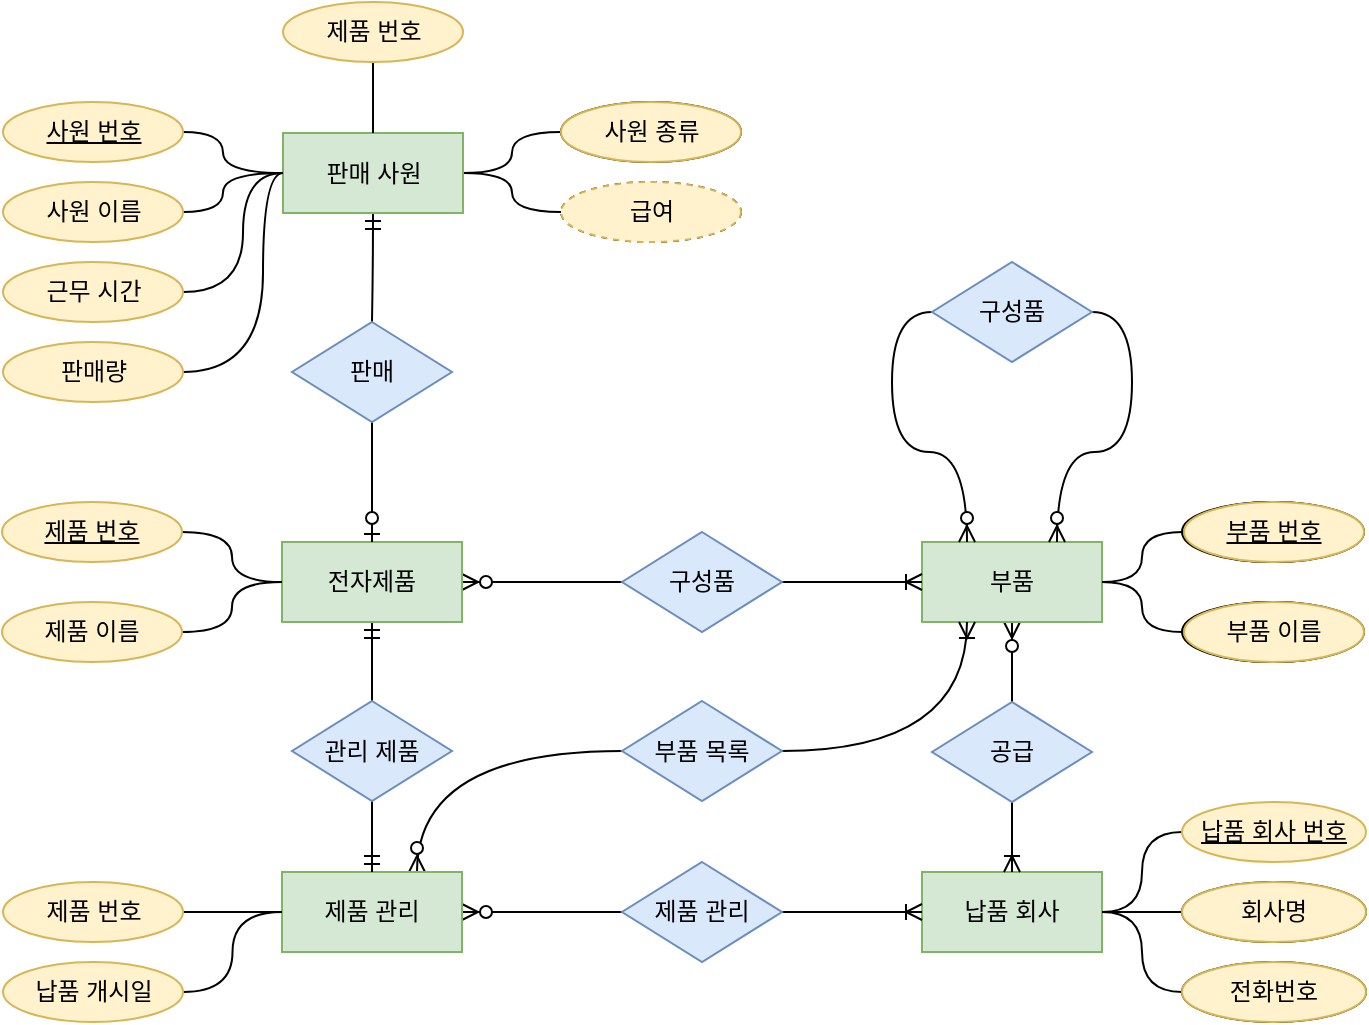<mxfile version="15.1.1" type="github">
  <diagram id="C5RBs43oDa-KdzZeNtuy" name="Page-1">
    <mxGraphModel dx="1313" dy="644" grid="1" gridSize="10" guides="1" tooltips="1" connect="1" arrows="1" fold="1" page="1" pageScale="1" pageWidth="827" pageHeight="1169" math="0" shadow="0">
      <root>
        <mxCell id="WIyWlLk6GJQsqaUBKTNV-0" />
        <mxCell id="WIyWlLk6GJQsqaUBKTNV-1" parent="WIyWlLk6GJQsqaUBKTNV-0" />
        <mxCell id="eiI18Nc1AYPNM2hPdIyn-16" style="edgeStyle=orthogonalEdgeStyle;curved=1;rounded=0;orthogonalLoop=1;jettySize=auto;html=1;exitX=1;exitY=0.5;exitDx=0;exitDy=0;entryX=0;entryY=0.5;entryDx=0;entryDy=0;endArrow=none;endFill=0;startArrow=ERzeroToMany;startFill=1;" edge="1" parent="WIyWlLk6GJQsqaUBKTNV-1" source="eiI18Nc1AYPNM2hPdIyn-9" target="eiI18Nc1AYPNM2hPdIyn-15">
          <mxGeometry relative="1" as="geometry" />
        </mxCell>
        <mxCell id="eiI18Nc1AYPNM2hPdIyn-79" style="edgeStyle=orthogonalEdgeStyle;curved=1;rounded=0;orthogonalLoop=1;jettySize=auto;html=1;exitX=0.5;exitY=1;exitDx=0;exitDy=0;entryX=0.5;entryY=0;entryDx=0;entryDy=0;startArrow=ERmandOne;startFill=0;endArrow=none;endFill=0;" edge="1" parent="WIyWlLk6GJQsqaUBKTNV-1" source="eiI18Nc1AYPNM2hPdIyn-9" target="eiI18Nc1AYPNM2hPdIyn-78">
          <mxGeometry relative="1" as="geometry" />
        </mxCell>
        <mxCell id="eiI18Nc1AYPNM2hPdIyn-9" value="전자제품" style="rounded=0;whiteSpace=wrap;html=1;fillColor=#d5e8d4;strokeColor=#82b366;" vertex="1" parent="WIyWlLk6GJQsqaUBKTNV-1">
          <mxGeometry x="230" y="480" width="90" height="40" as="geometry" />
        </mxCell>
        <mxCell id="eiI18Nc1AYPNM2hPdIyn-31" style="edgeStyle=orthogonalEdgeStyle;curved=1;rounded=0;orthogonalLoop=1;jettySize=auto;html=1;exitX=0.5;exitY=1;exitDx=0;exitDy=0;entryX=0.5;entryY=0;entryDx=0;entryDy=0;startArrow=ERzeroToMany;startFill=1;endArrow=none;endFill=0;" edge="1" parent="WIyWlLk6GJQsqaUBKTNV-1" source="eiI18Nc1AYPNM2hPdIyn-10" target="eiI18Nc1AYPNM2hPdIyn-30">
          <mxGeometry relative="1" as="geometry" />
        </mxCell>
        <mxCell id="eiI18Nc1AYPNM2hPdIyn-35" style="edgeStyle=orthogonalEdgeStyle;curved=1;rounded=0;orthogonalLoop=1;jettySize=auto;html=1;exitX=1;exitY=0.5;exitDx=0;exitDy=0;entryX=0;entryY=0.5;entryDx=0;entryDy=0;startArrow=none;startFill=0;endArrow=none;endFill=0;" edge="1" parent="WIyWlLk6GJQsqaUBKTNV-1" source="eiI18Nc1AYPNM2hPdIyn-10" target="eiI18Nc1AYPNM2hPdIyn-34">
          <mxGeometry relative="1" as="geometry" />
        </mxCell>
        <mxCell id="eiI18Nc1AYPNM2hPdIyn-10" value="부품" style="rounded=0;whiteSpace=wrap;html=1;fillColor=#d5e8d4;strokeColor=#82b366;" vertex="1" parent="WIyWlLk6GJQsqaUBKTNV-1">
          <mxGeometry x="550" y="480" width="90" height="40" as="geometry" />
        </mxCell>
        <mxCell id="eiI18Nc1AYPNM2hPdIyn-13" style="edgeStyle=orthogonalEdgeStyle;curved=1;rounded=0;orthogonalLoop=1;jettySize=auto;html=1;exitX=1;exitY=0.5;exitDx=0;exitDy=0;entryX=0;entryY=0.5;entryDx=0;entryDy=0;endArrow=none;endFill=0;" edge="1" parent="WIyWlLk6GJQsqaUBKTNV-1" source="eiI18Nc1AYPNM2hPdIyn-11" target="eiI18Nc1AYPNM2hPdIyn-9">
          <mxGeometry relative="1" as="geometry" />
        </mxCell>
        <mxCell id="eiI18Nc1AYPNM2hPdIyn-11" value="&lt;u&gt;제품 번호&lt;/u&gt;" style="ellipse;whiteSpace=wrap;html=1;fillColor=#fff2cc;strokeColor=#d6b656;" vertex="1" parent="WIyWlLk6GJQsqaUBKTNV-1">
          <mxGeometry x="90" y="460" width="90" height="30" as="geometry" />
        </mxCell>
        <mxCell id="eiI18Nc1AYPNM2hPdIyn-14" style="edgeStyle=orthogonalEdgeStyle;curved=1;rounded=0;orthogonalLoop=1;jettySize=auto;html=1;exitX=1;exitY=0.5;exitDx=0;exitDy=0;entryX=0;entryY=0.5;entryDx=0;entryDy=0;endArrow=none;endFill=0;" edge="1" parent="WIyWlLk6GJQsqaUBKTNV-1" source="eiI18Nc1AYPNM2hPdIyn-12" target="eiI18Nc1AYPNM2hPdIyn-9">
          <mxGeometry relative="1" as="geometry" />
        </mxCell>
        <mxCell id="eiI18Nc1AYPNM2hPdIyn-12" value="제품 이름" style="ellipse;whiteSpace=wrap;html=1;fillColor=#fff2cc;strokeColor=#d6b656;" vertex="1" parent="WIyWlLk6GJQsqaUBKTNV-1">
          <mxGeometry x="90" y="510" width="90" height="30" as="geometry" />
        </mxCell>
        <mxCell id="eiI18Nc1AYPNM2hPdIyn-17" style="edgeStyle=orthogonalEdgeStyle;rounded=0;orthogonalLoop=1;jettySize=auto;html=1;exitX=1;exitY=0.5;exitDx=0;exitDy=0;entryX=0;entryY=0.5;entryDx=0;entryDy=0;endArrow=ERoneToMany;endFill=0;" edge="1" parent="WIyWlLk6GJQsqaUBKTNV-1" source="eiI18Nc1AYPNM2hPdIyn-15" target="eiI18Nc1AYPNM2hPdIyn-10">
          <mxGeometry relative="1" as="geometry" />
        </mxCell>
        <mxCell id="eiI18Nc1AYPNM2hPdIyn-15" value="구성품" style="rhombus;whiteSpace=wrap;html=1;fillColor=#dae8fc;strokeColor=#6c8ebf;" vertex="1" parent="WIyWlLk6GJQsqaUBKTNV-1">
          <mxGeometry x="400" y="475" width="80" height="50" as="geometry" />
        </mxCell>
        <mxCell id="eiI18Nc1AYPNM2hPdIyn-24" style="edgeStyle=orthogonalEdgeStyle;curved=1;rounded=0;orthogonalLoop=1;jettySize=auto;html=1;exitX=1;exitY=0.5;exitDx=0;exitDy=0;entryX=0;entryY=0.5;entryDx=0;entryDy=0;startArrow=none;startFill=0;endArrow=none;endFill=0;" edge="1" parent="WIyWlLk6GJQsqaUBKTNV-1" source="eiI18Nc1AYPNM2hPdIyn-18" target="eiI18Nc1AYPNM2hPdIyn-23">
          <mxGeometry relative="1" as="geometry" />
        </mxCell>
        <mxCell id="eiI18Nc1AYPNM2hPdIyn-27" style="edgeStyle=orthogonalEdgeStyle;curved=1;rounded=0;orthogonalLoop=1;jettySize=auto;html=1;exitX=1;exitY=0.5;exitDx=0;exitDy=0;entryX=0;entryY=0.5;entryDx=0;entryDy=0;startArrow=none;startFill=0;endArrow=none;endFill=0;" edge="1" parent="WIyWlLk6GJQsqaUBKTNV-1" source="eiI18Nc1AYPNM2hPdIyn-18" target="eiI18Nc1AYPNM2hPdIyn-21">
          <mxGeometry relative="1" as="geometry" />
        </mxCell>
        <mxCell id="eiI18Nc1AYPNM2hPdIyn-18" value="납품 회사" style="rounded=0;whiteSpace=wrap;html=1;fillColor=#d5e8d4;strokeColor=#82b366;" vertex="1" parent="WIyWlLk6GJQsqaUBKTNV-1">
          <mxGeometry x="550" y="645" width="90" height="40" as="geometry" />
        </mxCell>
        <mxCell id="eiI18Nc1AYPNM2hPdIyn-28" style="edgeStyle=orthogonalEdgeStyle;curved=1;rounded=0;orthogonalLoop=1;jettySize=auto;html=1;exitX=0;exitY=0.5;exitDx=0;exitDy=0;entryX=1;entryY=0.5;entryDx=0;entryDy=0;startArrow=none;startFill=0;endArrow=none;endFill=0;" edge="1" parent="WIyWlLk6GJQsqaUBKTNV-1" source="eiI18Nc1AYPNM2hPdIyn-20" target="eiI18Nc1AYPNM2hPdIyn-18">
          <mxGeometry relative="1" as="geometry" />
        </mxCell>
        <mxCell id="eiI18Nc1AYPNM2hPdIyn-20" value="회사명" style="ellipse;whiteSpace=wrap;html=1;" vertex="1" parent="WIyWlLk6GJQsqaUBKTNV-1">
          <mxGeometry x="680" y="650" width="92" height="30" as="geometry" />
        </mxCell>
        <mxCell id="eiI18Nc1AYPNM2hPdIyn-21" value="전화번호&lt;br&gt;" style="ellipse;whiteSpace=wrap;html=1;" vertex="1" parent="WIyWlLk6GJQsqaUBKTNV-1">
          <mxGeometry x="680" y="690" width="92" height="30" as="geometry" />
        </mxCell>
        <mxCell id="eiI18Nc1AYPNM2hPdIyn-23" value="&lt;u&gt;납품 회사 번호&lt;/u&gt;" style="ellipse;whiteSpace=wrap;html=1;fillColor=#fff2cc;strokeColor=#d6b656;" vertex="1" parent="WIyWlLk6GJQsqaUBKTNV-1">
          <mxGeometry x="680" y="610" width="92" height="30" as="geometry" />
        </mxCell>
        <mxCell id="eiI18Nc1AYPNM2hPdIyn-32" style="edgeStyle=orthogonalEdgeStyle;curved=1;rounded=0;orthogonalLoop=1;jettySize=auto;html=1;exitX=0.5;exitY=1;exitDx=0;exitDy=0;entryX=0.5;entryY=0;entryDx=0;entryDy=0;startArrow=none;startFill=0;endArrow=ERoneToMany;endFill=0;" edge="1" parent="WIyWlLk6GJQsqaUBKTNV-1" source="eiI18Nc1AYPNM2hPdIyn-30" target="eiI18Nc1AYPNM2hPdIyn-18">
          <mxGeometry relative="1" as="geometry" />
        </mxCell>
        <mxCell id="eiI18Nc1AYPNM2hPdIyn-30" value="공급" style="rhombus;whiteSpace=wrap;html=1;fillColor=#dae8fc;strokeColor=#6c8ebf;" vertex="1" parent="WIyWlLk6GJQsqaUBKTNV-1">
          <mxGeometry x="555" y="560" width="80" height="50" as="geometry" />
        </mxCell>
        <mxCell id="eiI18Nc1AYPNM2hPdIyn-36" style="edgeStyle=orthogonalEdgeStyle;curved=1;rounded=0;orthogonalLoop=1;jettySize=auto;html=1;exitX=0;exitY=0.5;exitDx=0;exitDy=0;entryX=1;entryY=0.5;entryDx=0;entryDy=0;startArrow=none;startFill=0;endArrow=none;endFill=0;" edge="1" parent="WIyWlLk6GJQsqaUBKTNV-1" source="eiI18Nc1AYPNM2hPdIyn-33" target="eiI18Nc1AYPNM2hPdIyn-10">
          <mxGeometry relative="1" as="geometry" />
        </mxCell>
        <mxCell id="eiI18Nc1AYPNM2hPdIyn-33" value="부품 이름" style="ellipse;whiteSpace=wrap;html=1;" vertex="1" parent="WIyWlLk6GJQsqaUBKTNV-1">
          <mxGeometry x="680" y="510" width="90" height="30" as="geometry" />
        </mxCell>
        <mxCell id="eiI18Nc1AYPNM2hPdIyn-34" value="&lt;u&gt;부품 번호&lt;/u&gt;" style="ellipse;whiteSpace=wrap;html=1;" vertex="1" parent="WIyWlLk6GJQsqaUBKTNV-1">
          <mxGeometry x="680" y="460" width="90" height="30" as="geometry" />
        </mxCell>
        <mxCell id="eiI18Nc1AYPNM2hPdIyn-39" style="edgeStyle=orthogonalEdgeStyle;curved=1;rounded=0;orthogonalLoop=1;jettySize=auto;html=1;exitX=0;exitY=0.5;exitDx=0;exitDy=0;entryX=0.25;entryY=0;entryDx=0;entryDy=0;startArrow=none;startFill=0;endArrow=ERzeroToMany;endFill=1;" edge="1" parent="WIyWlLk6GJQsqaUBKTNV-1" source="eiI18Nc1AYPNM2hPdIyn-38" target="eiI18Nc1AYPNM2hPdIyn-10">
          <mxGeometry relative="1" as="geometry" />
        </mxCell>
        <mxCell id="eiI18Nc1AYPNM2hPdIyn-40" style="edgeStyle=orthogonalEdgeStyle;curved=1;rounded=0;orthogonalLoop=1;jettySize=auto;html=1;exitX=1;exitY=0.5;exitDx=0;exitDy=0;entryX=0.75;entryY=0;entryDx=0;entryDy=0;startArrow=none;startFill=0;endArrow=ERzeroToMany;endFill=1;" edge="1" parent="WIyWlLk6GJQsqaUBKTNV-1" source="eiI18Nc1AYPNM2hPdIyn-38" target="eiI18Nc1AYPNM2hPdIyn-10">
          <mxGeometry relative="1" as="geometry" />
        </mxCell>
        <mxCell id="eiI18Nc1AYPNM2hPdIyn-38" value="구성품" style="rhombus;whiteSpace=wrap;html=1;fillColor=#dae8fc;strokeColor=#6c8ebf;" vertex="1" parent="WIyWlLk6GJQsqaUBKTNV-1">
          <mxGeometry x="555" y="340" width="80" height="50" as="geometry" />
        </mxCell>
        <mxCell id="eiI18Nc1AYPNM2hPdIyn-70" style="edgeStyle=orthogonalEdgeStyle;curved=1;rounded=0;orthogonalLoop=1;jettySize=auto;html=1;exitX=1;exitY=0.5;exitDx=0;exitDy=0;entryX=0;entryY=0.5;entryDx=0;entryDy=0;startArrow=none;startFill=0;endArrow=none;endFill=0;" edge="1" parent="WIyWlLk6GJQsqaUBKTNV-1" source="eiI18Nc1AYPNM2hPdIyn-41" target="eiI18Nc1AYPNM2hPdIyn-67">
          <mxGeometry relative="1" as="geometry" />
        </mxCell>
        <mxCell id="eiI18Nc1AYPNM2hPdIyn-71" style="edgeStyle=orthogonalEdgeStyle;curved=1;rounded=0;orthogonalLoop=1;jettySize=auto;html=1;exitX=1;exitY=0.5;exitDx=0;exitDy=0;entryX=0;entryY=0.5;entryDx=0;entryDy=0;startArrow=none;startFill=0;endArrow=none;endFill=0;" edge="1" parent="WIyWlLk6GJQsqaUBKTNV-1" source="eiI18Nc1AYPNM2hPdIyn-41" target="eiI18Nc1AYPNM2hPdIyn-68">
          <mxGeometry relative="1" as="geometry" />
        </mxCell>
        <mxCell id="eiI18Nc1AYPNM2hPdIyn-72" style="edgeStyle=orthogonalEdgeStyle;curved=1;rounded=0;orthogonalLoop=1;jettySize=auto;html=1;exitX=0.5;exitY=1;exitDx=0;exitDy=0;startArrow=ERmandOne;startFill=0;endArrow=none;endFill=0;" edge="1" parent="WIyWlLk6GJQsqaUBKTNV-1" source="eiI18Nc1AYPNM2hPdIyn-41" target="eiI18Nc1AYPNM2hPdIyn-49">
          <mxGeometry relative="1" as="geometry" />
        </mxCell>
        <mxCell id="eiI18Nc1AYPNM2hPdIyn-41" value="판매 사원" style="rounded=0;whiteSpace=wrap;html=1;fillColor=#d5e8d4;strokeColor=#82b366;" vertex="1" parent="WIyWlLk6GJQsqaUBKTNV-1">
          <mxGeometry x="230.5" y="275.5" width="90" height="40" as="geometry" />
        </mxCell>
        <mxCell id="eiI18Nc1AYPNM2hPdIyn-46" style="edgeStyle=orthogonalEdgeStyle;curved=1;rounded=0;orthogonalLoop=1;jettySize=auto;html=1;exitX=1;exitY=0.5;exitDx=0;exitDy=0;entryX=0;entryY=0.5;entryDx=0;entryDy=0;startArrow=none;startFill=0;endArrow=none;endFill=0;" edge="1" parent="WIyWlLk6GJQsqaUBKTNV-1" source="eiI18Nc1AYPNM2hPdIyn-42" target="eiI18Nc1AYPNM2hPdIyn-41">
          <mxGeometry relative="1" as="geometry">
            <Array as="points">
              <mxPoint x="200.5" y="275" />
              <mxPoint x="200.5" y="295" />
            </Array>
          </mxGeometry>
        </mxCell>
        <mxCell id="eiI18Nc1AYPNM2hPdIyn-42" value="&lt;u&gt;사원 번호&lt;/u&gt;" style="ellipse;whiteSpace=wrap;html=1;fillColor=#fff2cc;strokeColor=#d6b656;" vertex="1" parent="WIyWlLk6GJQsqaUBKTNV-1">
          <mxGeometry x="90.5" y="260" width="90" height="30" as="geometry" />
        </mxCell>
        <mxCell id="eiI18Nc1AYPNM2hPdIyn-47" style="edgeStyle=orthogonalEdgeStyle;curved=1;rounded=0;orthogonalLoop=1;jettySize=auto;html=1;exitX=1;exitY=0.5;exitDx=0;exitDy=0;startArrow=none;startFill=0;endArrow=none;endFill=0;" edge="1" parent="WIyWlLk6GJQsqaUBKTNV-1" source="eiI18Nc1AYPNM2hPdIyn-43">
          <mxGeometry relative="1" as="geometry">
            <mxPoint x="230.5" y="295.5" as="targetPoint" />
            <Array as="points">
              <mxPoint x="200.5" y="315" />
              <mxPoint x="200.5" y="295" />
            </Array>
          </mxGeometry>
        </mxCell>
        <mxCell id="eiI18Nc1AYPNM2hPdIyn-43" value="사원 이름" style="ellipse;whiteSpace=wrap;html=1;fillColor=#fff2cc;strokeColor=#d6b656;" vertex="1" parent="WIyWlLk6GJQsqaUBKTNV-1">
          <mxGeometry x="90.5" y="300" width="90" height="30" as="geometry" />
        </mxCell>
        <mxCell id="eiI18Nc1AYPNM2hPdIyn-73" style="edgeStyle=orthogonalEdgeStyle;curved=1;rounded=0;orthogonalLoop=1;jettySize=auto;html=1;exitX=0.5;exitY=1;exitDx=0;exitDy=0;entryX=0.5;entryY=0;entryDx=0;entryDy=0;startArrow=none;startFill=0;endArrow=ERzeroToOne;endFill=1;" edge="1" parent="WIyWlLk6GJQsqaUBKTNV-1" source="eiI18Nc1AYPNM2hPdIyn-49" target="eiI18Nc1AYPNM2hPdIyn-9">
          <mxGeometry relative="1" as="geometry" />
        </mxCell>
        <mxCell id="eiI18Nc1AYPNM2hPdIyn-49" value="판매" style="rhombus;whiteSpace=wrap;html=1;fillColor=#dae8fc;strokeColor=#6c8ebf;" vertex="1" parent="WIyWlLk6GJQsqaUBKTNV-1">
          <mxGeometry x="235" y="370" width="80" height="50" as="geometry" />
        </mxCell>
        <mxCell id="eiI18Nc1AYPNM2hPdIyn-63" style="edgeStyle=orthogonalEdgeStyle;curved=1;rounded=0;orthogonalLoop=1;jettySize=auto;html=1;exitX=1;exitY=0.5;exitDx=0;exitDy=0;entryX=0;entryY=0.5;entryDx=0;entryDy=0;startArrow=none;startFill=0;endArrow=none;endFill=0;" edge="1" parent="WIyWlLk6GJQsqaUBKTNV-1" source="eiI18Nc1AYPNM2hPdIyn-61" target="eiI18Nc1AYPNM2hPdIyn-41">
          <mxGeometry relative="1" as="geometry">
            <Array as="points">
              <mxPoint x="210.5" y="355" />
              <mxPoint x="210.5" y="295" />
            </Array>
          </mxGeometry>
        </mxCell>
        <mxCell id="eiI18Nc1AYPNM2hPdIyn-61" value="근무 시간" style="ellipse;whiteSpace=wrap;html=1;fillColor=#fff2cc;strokeColor=#d6b656;" vertex="1" parent="WIyWlLk6GJQsqaUBKTNV-1">
          <mxGeometry x="90.5" y="340" width="90" height="30" as="geometry" />
        </mxCell>
        <mxCell id="eiI18Nc1AYPNM2hPdIyn-66" style="edgeStyle=orthogonalEdgeStyle;curved=1;rounded=0;orthogonalLoop=1;jettySize=auto;html=1;exitX=1;exitY=0.5;exitDx=0;exitDy=0;entryX=0;entryY=0.5;entryDx=0;entryDy=0;startArrow=none;startFill=0;endArrow=none;endFill=0;" edge="1" parent="WIyWlLk6GJQsqaUBKTNV-1" source="eiI18Nc1AYPNM2hPdIyn-62" target="eiI18Nc1AYPNM2hPdIyn-41">
          <mxGeometry relative="1" as="geometry">
            <Array as="points">
              <mxPoint x="220.5" y="395" />
              <mxPoint x="220.5" y="295" />
            </Array>
          </mxGeometry>
        </mxCell>
        <mxCell id="eiI18Nc1AYPNM2hPdIyn-62" value="판매량" style="ellipse;whiteSpace=wrap;html=1;fillColor=#fff2cc;strokeColor=#d6b656;" vertex="1" parent="WIyWlLk6GJQsqaUBKTNV-1">
          <mxGeometry x="90.5" y="380" width="90" height="30" as="geometry" />
        </mxCell>
        <mxCell id="eiI18Nc1AYPNM2hPdIyn-67" value="사원 종류" style="ellipse;whiteSpace=wrap;html=1;" vertex="1" parent="WIyWlLk6GJQsqaUBKTNV-1">
          <mxGeometry x="369.5" y="260" width="90" height="30" as="geometry" />
        </mxCell>
        <mxCell id="eiI18Nc1AYPNM2hPdIyn-68" value="급여" style="ellipse;whiteSpace=wrap;html=1;dashed=1;" vertex="1" parent="WIyWlLk6GJQsqaUBKTNV-1">
          <mxGeometry x="369.5" y="300" width="90" height="30" as="geometry" />
        </mxCell>
        <mxCell id="eiI18Nc1AYPNM2hPdIyn-83" style="edgeStyle=orthogonalEdgeStyle;curved=1;rounded=0;orthogonalLoop=1;jettySize=auto;html=1;exitX=0.75;exitY=0;exitDx=0;exitDy=0;entryX=0;entryY=0.5;entryDx=0;entryDy=0;startArrow=ERzeroToMany;startFill=1;endArrow=none;endFill=0;" edge="1" parent="WIyWlLk6GJQsqaUBKTNV-1" source="eiI18Nc1AYPNM2hPdIyn-74" target="eiI18Nc1AYPNM2hPdIyn-82">
          <mxGeometry relative="1" as="geometry" />
        </mxCell>
        <mxCell id="eiI18Nc1AYPNM2hPdIyn-86" style="edgeStyle=orthogonalEdgeStyle;curved=1;rounded=0;orthogonalLoop=1;jettySize=auto;html=1;exitX=1;exitY=0.5;exitDx=0;exitDy=0;entryX=0;entryY=0.5;entryDx=0;entryDy=0;startArrow=ERzeroToMany;startFill=1;endArrow=none;endFill=0;" edge="1" parent="WIyWlLk6GJQsqaUBKTNV-1" source="eiI18Nc1AYPNM2hPdIyn-74" target="eiI18Nc1AYPNM2hPdIyn-85">
          <mxGeometry relative="1" as="geometry" />
        </mxCell>
        <mxCell id="eiI18Nc1AYPNM2hPdIyn-74" value="제품 관리" style="rounded=0;whiteSpace=wrap;html=1;fillColor=#d5e8d4;strokeColor=#82b366;" vertex="1" parent="WIyWlLk6GJQsqaUBKTNV-1">
          <mxGeometry x="230" y="645" width="90" height="40" as="geometry" />
        </mxCell>
        <mxCell id="eiI18Nc1AYPNM2hPdIyn-81" style="edgeStyle=orthogonalEdgeStyle;curved=1;rounded=0;orthogonalLoop=1;jettySize=auto;html=1;exitX=1;exitY=0.5;exitDx=0;exitDy=0;entryX=0;entryY=0.5;entryDx=0;entryDy=0;startArrow=none;startFill=0;endArrow=none;endFill=0;" edge="1" parent="WIyWlLk6GJQsqaUBKTNV-1" source="eiI18Nc1AYPNM2hPdIyn-75" target="eiI18Nc1AYPNM2hPdIyn-74">
          <mxGeometry relative="1" as="geometry" />
        </mxCell>
        <mxCell id="eiI18Nc1AYPNM2hPdIyn-75" value="제품 번호" style="ellipse;whiteSpace=wrap;html=1;fillColor=#fff2cc;strokeColor=#d6b656;" vertex="1" parent="WIyWlLk6GJQsqaUBKTNV-1">
          <mxGeometry x="90.5" y="650" width="90" height="30" as="geometry" />
        </mxCell>
        <mxCell id="eiI18Nc1AYPNM2hPdIyn-80" style="edgeStyle=orthogonalEdgeStyle;curved=1;rounded=0;orthogonalLoop=1;jettySize=auto;html=1;exitX=0.5;exitY=1;exitDx=0;exitDy=0;startArrow=none;startFill=0;endArrow=ERmandOne;endFill=0;" edge="1" parent="WIyWlLk6GJQsqaUBKTNV-1" source="eiI18Nc1AYPNM2hPdIyn-78" target="eiI18Nc1AYPNM2hPdIyn-74">
          <mxGeometry relative="1" as="geometry" />
        </mxCell>
        <mxCell id="eiI18Nc1AYPNM2hPdIyn-78" value="관리 제품" style="rhombus;whiteSpace=wrap;html=1;fillColor=#dae8fc;strokeColor=#6c8ebf;" vertex="1" parent="WIyWlLk6GJQsqaUBKTNV-1">
          <mxGeometry x="235" y="559.5" width="80" height="50" as="geometry" />
        </mxCell>
        <mxCell id="eiI18Nc1AYPNM2hPdIyn-84" style="edgeStyle=orthogonalEdgeStyle;curved=1;rounded=0;orthogonalLoop=1;jettySize=auto;html=1;exitX=1;exitY=0.5;exitDx=0;exitDy=0;entryX=0.25;entryY=1;entryDx=0;entryDy=0;startArrow=none;startFill=0;endArrow=ERoneToMany;endFill=0;" edge="1" parent="WIyWlLk6GJQsqaUBKTNV-1" source="eiI18Nc1AYPNM2hPdIyn-82" target="eiI18Nc1AYPNM2hPdIyn-10">
          <mxGeometry relative="1" as="geometry" />
        </mxCell>
        <mxCell id="eiI18Nc1AYPNM2hPdIyn-82" value="부품 목록" style="rhombus;whiteSpace=wrap;html=1;fillColor=#dae8fc;strokeColor=#6c8ebf;" vertex="1" parent="WIyWlLk6GJQsqaUBKTNV-1">
          <mxGeometry x="400" y="559.5" width="80" height="50" as="geometry" />
        </mxCell>
        <mxCell id="eiI18Nc1AYPNM2hPdIyn-87" style="edgeStyle=orthogonalEdgeStyle;curved=1;rounded=0;orthogonalLoop=1;jettySize=auto;html=1;exitX=1;exitY=0.5;exitDx=0;exitDy=0;entryX=0;entryY=0.5;entryDx=0;entryDy=0;startArrow=none;startFill=0;endArrow=ERoneToMany;endFill=0;" edge="1" parent="WIyWlLk6GJQsqaUBKTNV-1" source="eiI18Nc1AYPNM2hPdIyn-85" target="eiI18Nc1AYPNM2hPdIyn-18">
          <mxGeometry relative="1" as="geometry" />
        </mxCell>
        <mxCell id="eiI18Nc1AYPNM2hPdIyn-85" value="제품 관리" style="rhombus;whiteSpace=wrap;html=1;fillColor=#dae8fc;strokeColor=#6c8ebf;" vertex="1" parent="WIyWlLk6GJQsqaUBKTNV-1">
          <mxGeometry x="400" y="640" width="80" height="50" as="geometry" />
        </mxCell>
        <mxCell id="eiI18Nc1AYPNM2hPdIyn-88" value="&lt;u&gt;부품 번호&lt;/u&gt;" style="ellipse;whiteSpace=wrap;html=1;" vertex="1" parent="WIyWlLk6GJQsqaUBKTNV-1">
          <mxGeometry x="681" y="460" width="90" height="30" as="geometry" />
        </mxCell>
        <mxCell id="eiI18Nc1AYPNM2hPdIyn-89" value="부품 이름" style="ellipse;whiteSpace=wrap;html=1;" vertex="1" parent="WIyWlLk6GJQsqaUBKTNV-1">
          <mxGeometry x="681" y="510" width="90" height="30" as="geometry" />
        </mxCell>
        <mxCell id="eiI18Nc1AYPNM2hPdIyn-90" value="&lt;u&gt;부품 번호&lt;/u&gt;" style="ellipse;whiteSpace=wrap;html=1;fillColor=#fff2cc;strokeColor=#d6b656;" vertex="1" parent="WIyWlLk6GJQsqaUBKTNV-1">
          <mxGeometry x="681" y="460" width="90" height="30" as="geometry" />
        </mxCell>
        <mxCell id="eiI18Nc1AYPNM2hPdIyn-91" value="부품 이름" style="ellipse;whiteSpace=wrap;html=1;fillColor=#fff2cc;strokeColor=#d6b656;" vertex="1" parent="WIyWlLk6GJQsqaUBKTNV-1">
          <mxGeometry x="681" y="510" width="90" height="30" as="geometry" />
        </mxCell>
        <mxCell id="eiI18Nc1AYPNM2hPdIyn-92" value="회사명" style="ellipse;whiteSpace=wrap;html=1;fillColor=#fff2cc;strokeColor=#d6b656;" vertex="1" parent="WIyWlLk6GJQsqaUBKTNV-1">
          <mxGeometry x="680" y="650" width="92" height="30" as="geometry" />
        </mxCell>
        <mxCell id="eiI18Nc1AYPNM2hPdIyn-93" value="전화번호&lt;br&gt;" style="ellipse;whiteSpace=wrap;html=1;fillColor=#fff2cc;strokeColor=#d6b656;" vertex="1" parent="WIyWlLk6GJQsqaUBKTNV-1">
          <mxGeometry x="680" y="690" width="92" height="30" as="geometry" />
        </mxCell>
        <mxCell id="eiI18Nc1AYPNM2hPdIyn-94" value="사원 종류" style="ellipse;whiteSpace=wrap;html=1;fillColor=#fff2cc;strokeColor=#d6b656;" vertex="1" parent="WIyWlLk6GJQsqaUBKTNV-1">
          <mxGeometry x="369.5" y="260" width="90" height="30" as="geometry" />
        </mxCell>
        <mxCell id="eiI18Nc1AYPNM2hPdIyn-95" value="급여" style="ellipse;whiteSpace=wrap;html=1;dashed=1;fillColor=#fff2cc;strokeColor=#d6b656;" vertex="1" parent="WIyWlLk6GJQsqaUBKTNV-1">
          <mxGeometry x="369.5" y="300" width="90" height="30" as="geometry" />
        </mxCell>
        <mxCell id="eiI18Nc1AYPNM2hPdIyn-97" style="edgeStyle=orthogonalEdgeStyle;orthogonalLoop=1;jettySize=auto;html=1;exitX=1;exitY=0.5;exitDx=0;exitDy=0;entryX=0;entryY=0.5;entryDx=0;entryDy=0;startArrow=none;startFill=0;endArrow=none;endFill=0;curved=1;" edge="1" parent="WIyWlLk6GJQsqaUBKTNV-1" source="eiI18Nc1AYPNM2hPdIyn-96" target="eiI18Nc1AYPNM2hPdIyn-74">
          <mxGeometry relative="1" as="geometry" />
        </mxCell>
        <mxCell id="eiI18Nc1AYPNM2hPdIyn-96" value="납품 개시일" style="ellipse;whiteSpace=wrap;html=1;fillColor=#fff2cc;strokeColor=#d6b656;" vertex="1" parent="WIyWlLk6GJQsqaUBKTNV-1">
          <mxGeometry x="90.5" y="690" width="90" height="30" as="geometry" />
        </mxCell>
        <mxCell id="eiI18Nc1AYPNM2hPdIyn-99" style="edgeStyle=orthogonalEdgeStyle;curved=1;orthogonalLoop=1;jettySize=auto;html=1;exitX=0.5;exitY=1;exitDx=0;exitDy=0;startArrow=none;startFill=0;endArrow=none;endFill=0;" edge="1" parent="WIyWlLk6GJQsqaUBKTNV-1" source="eiI18Nc1AYPNM2hPdIyn-98" target="eiI18Nc1AYPNM2hPdIyn-41">
          <mxGeometry relative="1" as="geometry" />
        </mxCell>
        <mxCell id="eiI18Nc1AYPNM2hPdIyn-98" value="제품 번호" style="ellipse;whiteSpace=wrap;html=1;fillColor=#fff2cc;strokeColor=#d6b656;" vertex="1" parent="WIyWlLk6GJQsqaUBKTNV-1">
          <mxGeometry x="230.5" y="210" width="90" height="30" as="geometry" />
        </mxCell>
      </root>
    </mxGraphModel>
  </diagram>
</mxfile>
